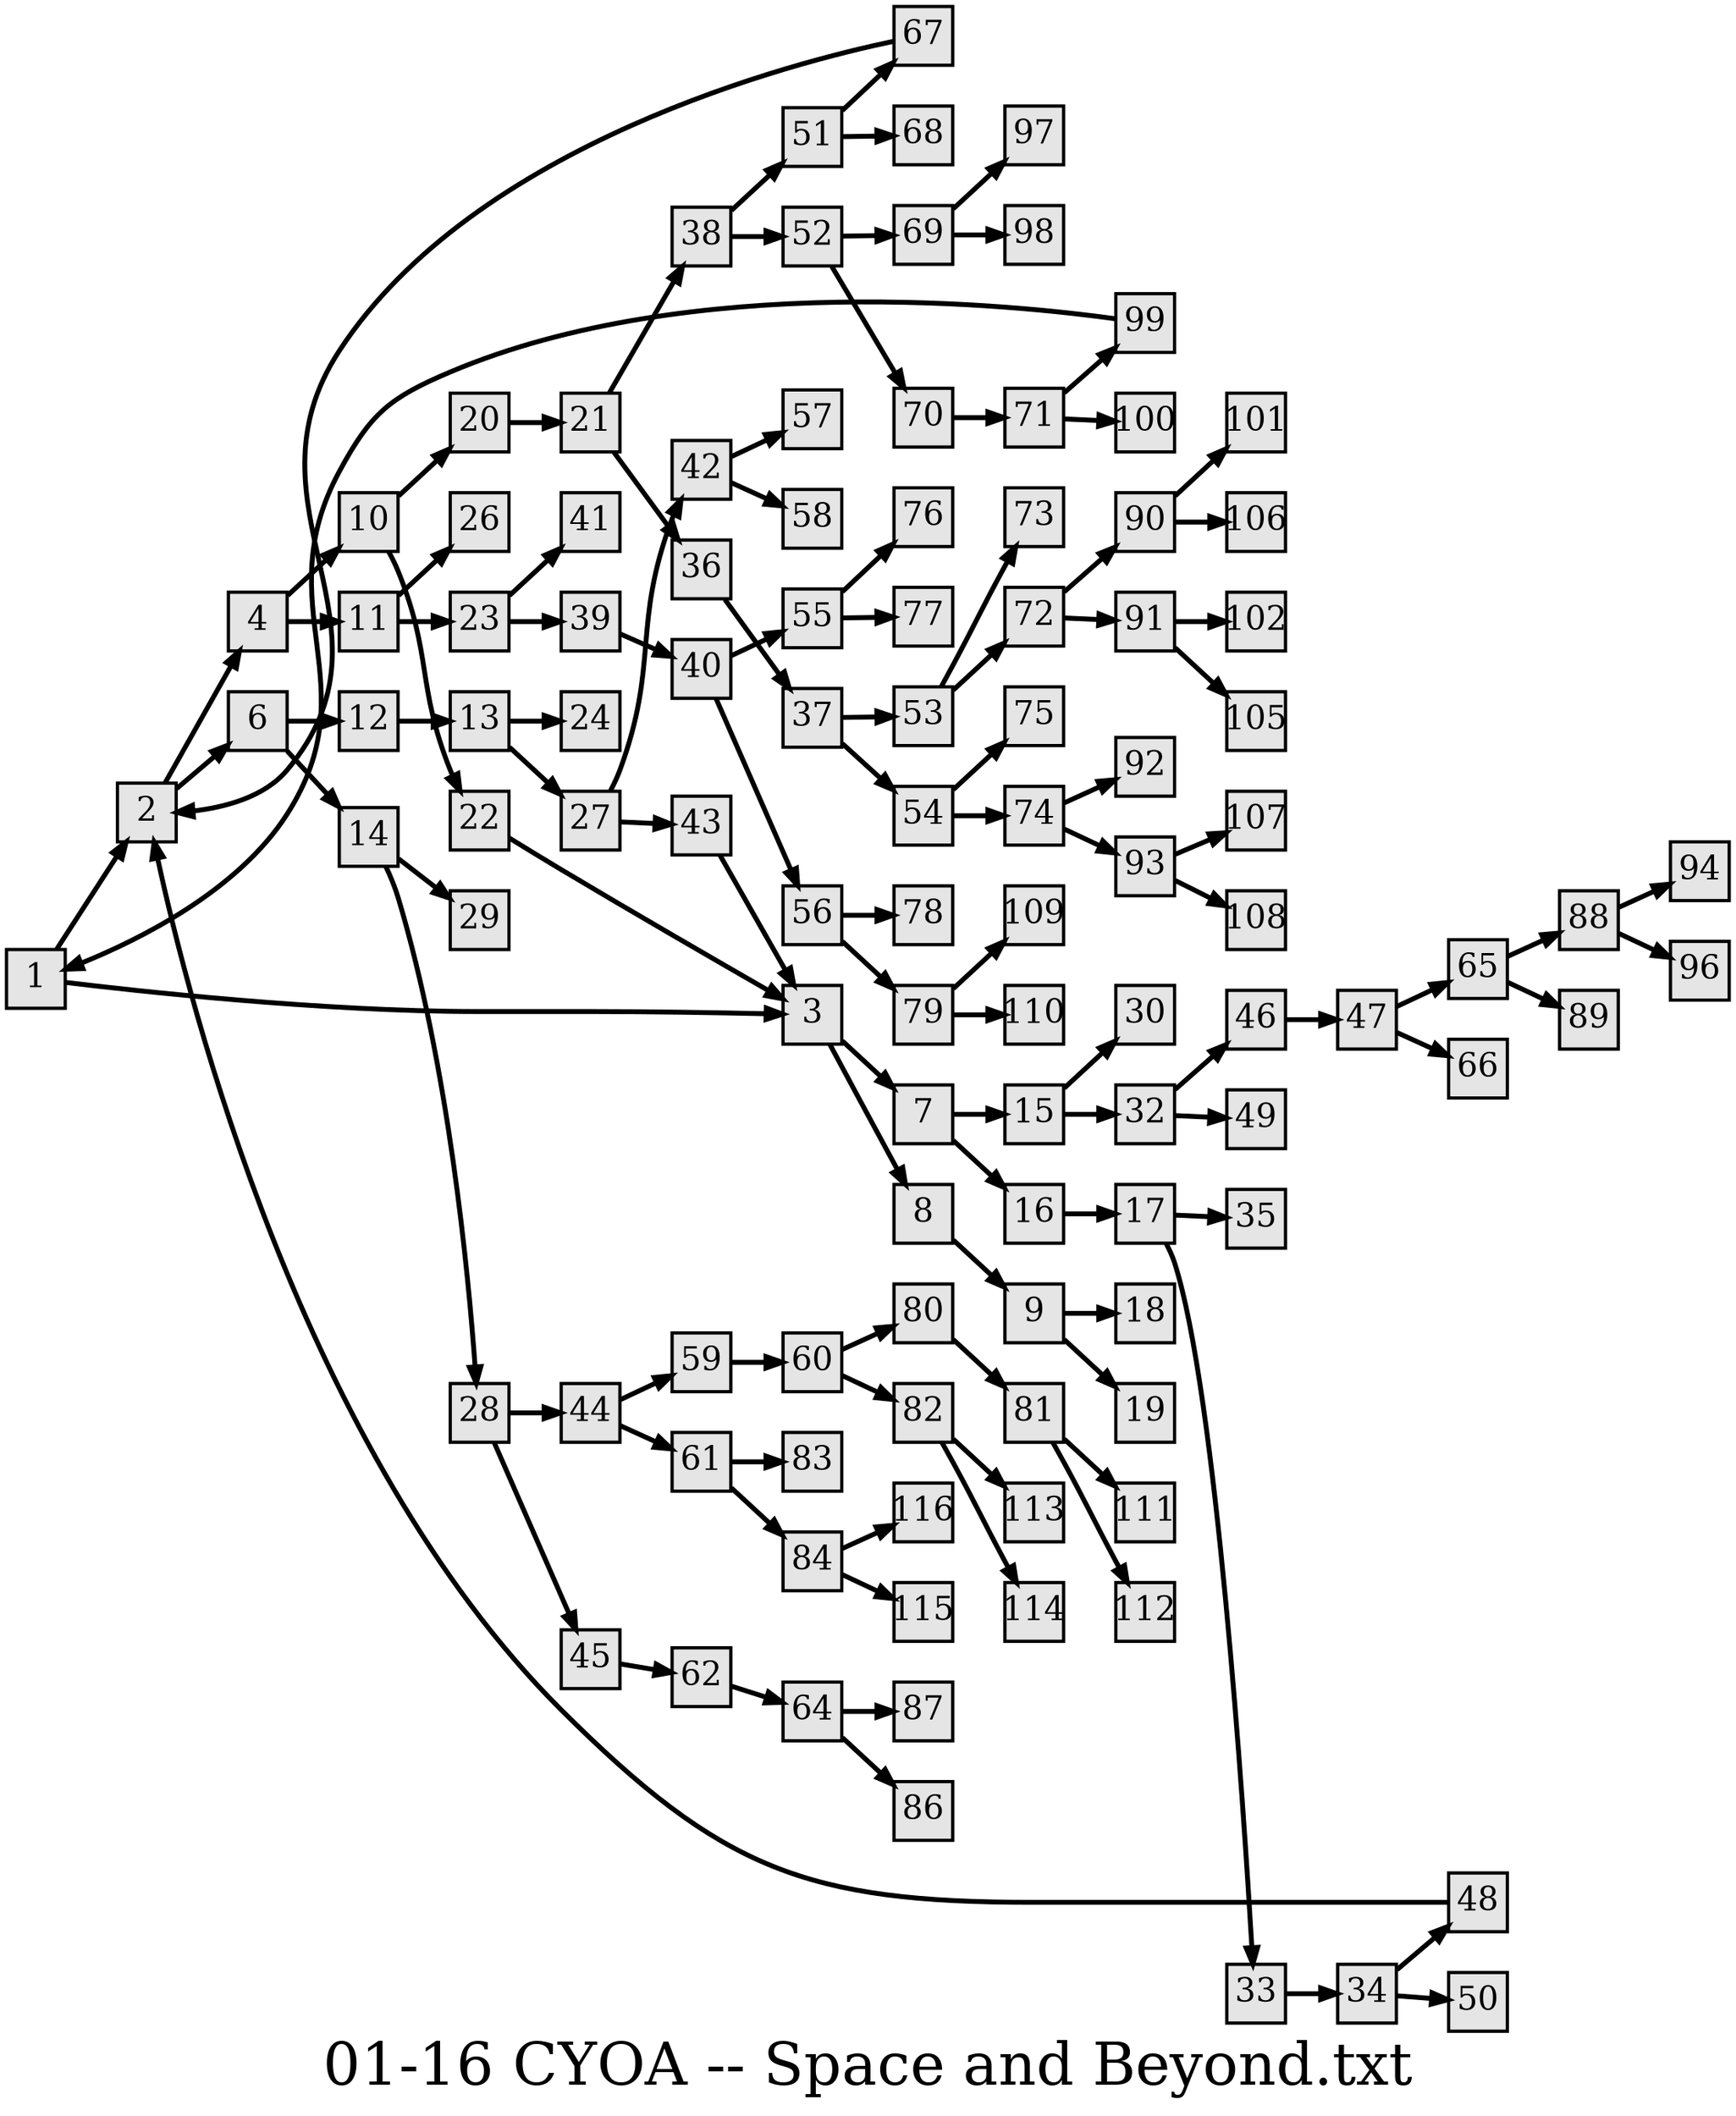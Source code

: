 digraph g{
  graph [ label="01-16 CYOA -- Space and Beyond.txt" rankdir=LR, ordering=out, fontsize=36, nodesep="0.35", ranksep="0.45"];
  node  [shape=rect, penwidth=2, fontsize=20, style=filled, fillcolor=grey90, margin="0,0", labelfloat=true, regular=true, fixedsize=true];
  edge  [labelfloat=true, penwidth=3, fontsize=12];

  1 -> 2;
  1 -> 3;
  2 -> 4;
  2 -> 6;
  3 -> 7;
  3 -> 8;
  4 -> 10;
  4 -> 11;
  6 -> 12;
  6 -> 14;
  7 -> 15;
  7 -> 16;
  8 -> 9;
  9 -> 18;
  9 -> 19;
  10 -> 20;
  10 -> 22;
  11 -> 23;
  11 -> 26;
  12 -> 13;
  13 -> 27;
  13 -> 24;
  14 -> 28;
  14 -> 29;
  15 -> 30;
  15 -> 32;
  16 -> 17;
  17 -> 33;
  17 -> 35;
  20 -> 21;
  21 -> 38;
  21 -> 36;
  22 -> 3;
  23 -> 39;
  23 -> 41;
  27 -> 42;
  27 -> 43;
  28 -> 44;
  28 -> 45;
  32 -> 46;
  32 -> 49;
  33 -> 34;
  34 -> 48;
  34 -> 50;
  36 -> 37;
  37 -> 53;
  37 -> 54;
  38 -> 51;
  38 -> 52;
  39 -> 40;
  40 -> 55;
  40 -> 56;
  42 -> 57;
  42 -> 58;
  43 -> 3;
  44 -> 59;
  44 -> 61;
  45 -> 62;
  46 -> 47;
  47 -> 65;
  47 -> 66;
  48 -> 2;
  51 -> 67;
  51 -> 68;
  52 -> 69;
  52 -> 70;
  53 -> 72;
  53 -> 73;
  54 -> 74;
  54 -> 75;
  55 -> 76;
  55 -> 77;
  56 -> 78;
  56 -> 79;
  59 -> 60;
  60 -> 80;
  60 -> 82;
  61 -> 84;
  61 -> 83;
  62 -> 64;
  64 -> 87;
  64 -> 86;
  65 -> 88;
  65 -> 89;
  67 -> 2;
  69 -> 97;
  69 -> 98;
  70 -> 71;
  71 -> 99;
  71 -> 100;
  72 -> 90;
  72 -> 91;
  74 -> 92;
  74 -> 93;
  79 -> 109;
  79 -> 110;
  80 -> 81;
  81 -> 111;
  81 -> 112;
  82 -> 113;
  82 -> 114;
  84 -> 116;
  84 -> 115;
  88 -> 94;
  88 -> 96;
  90 -> 101;
  90 -> 106;
  91 -> 102;
  91 -> 105;
  93 -> 107;
  93 -> 108;
  99 -> 1;
}

